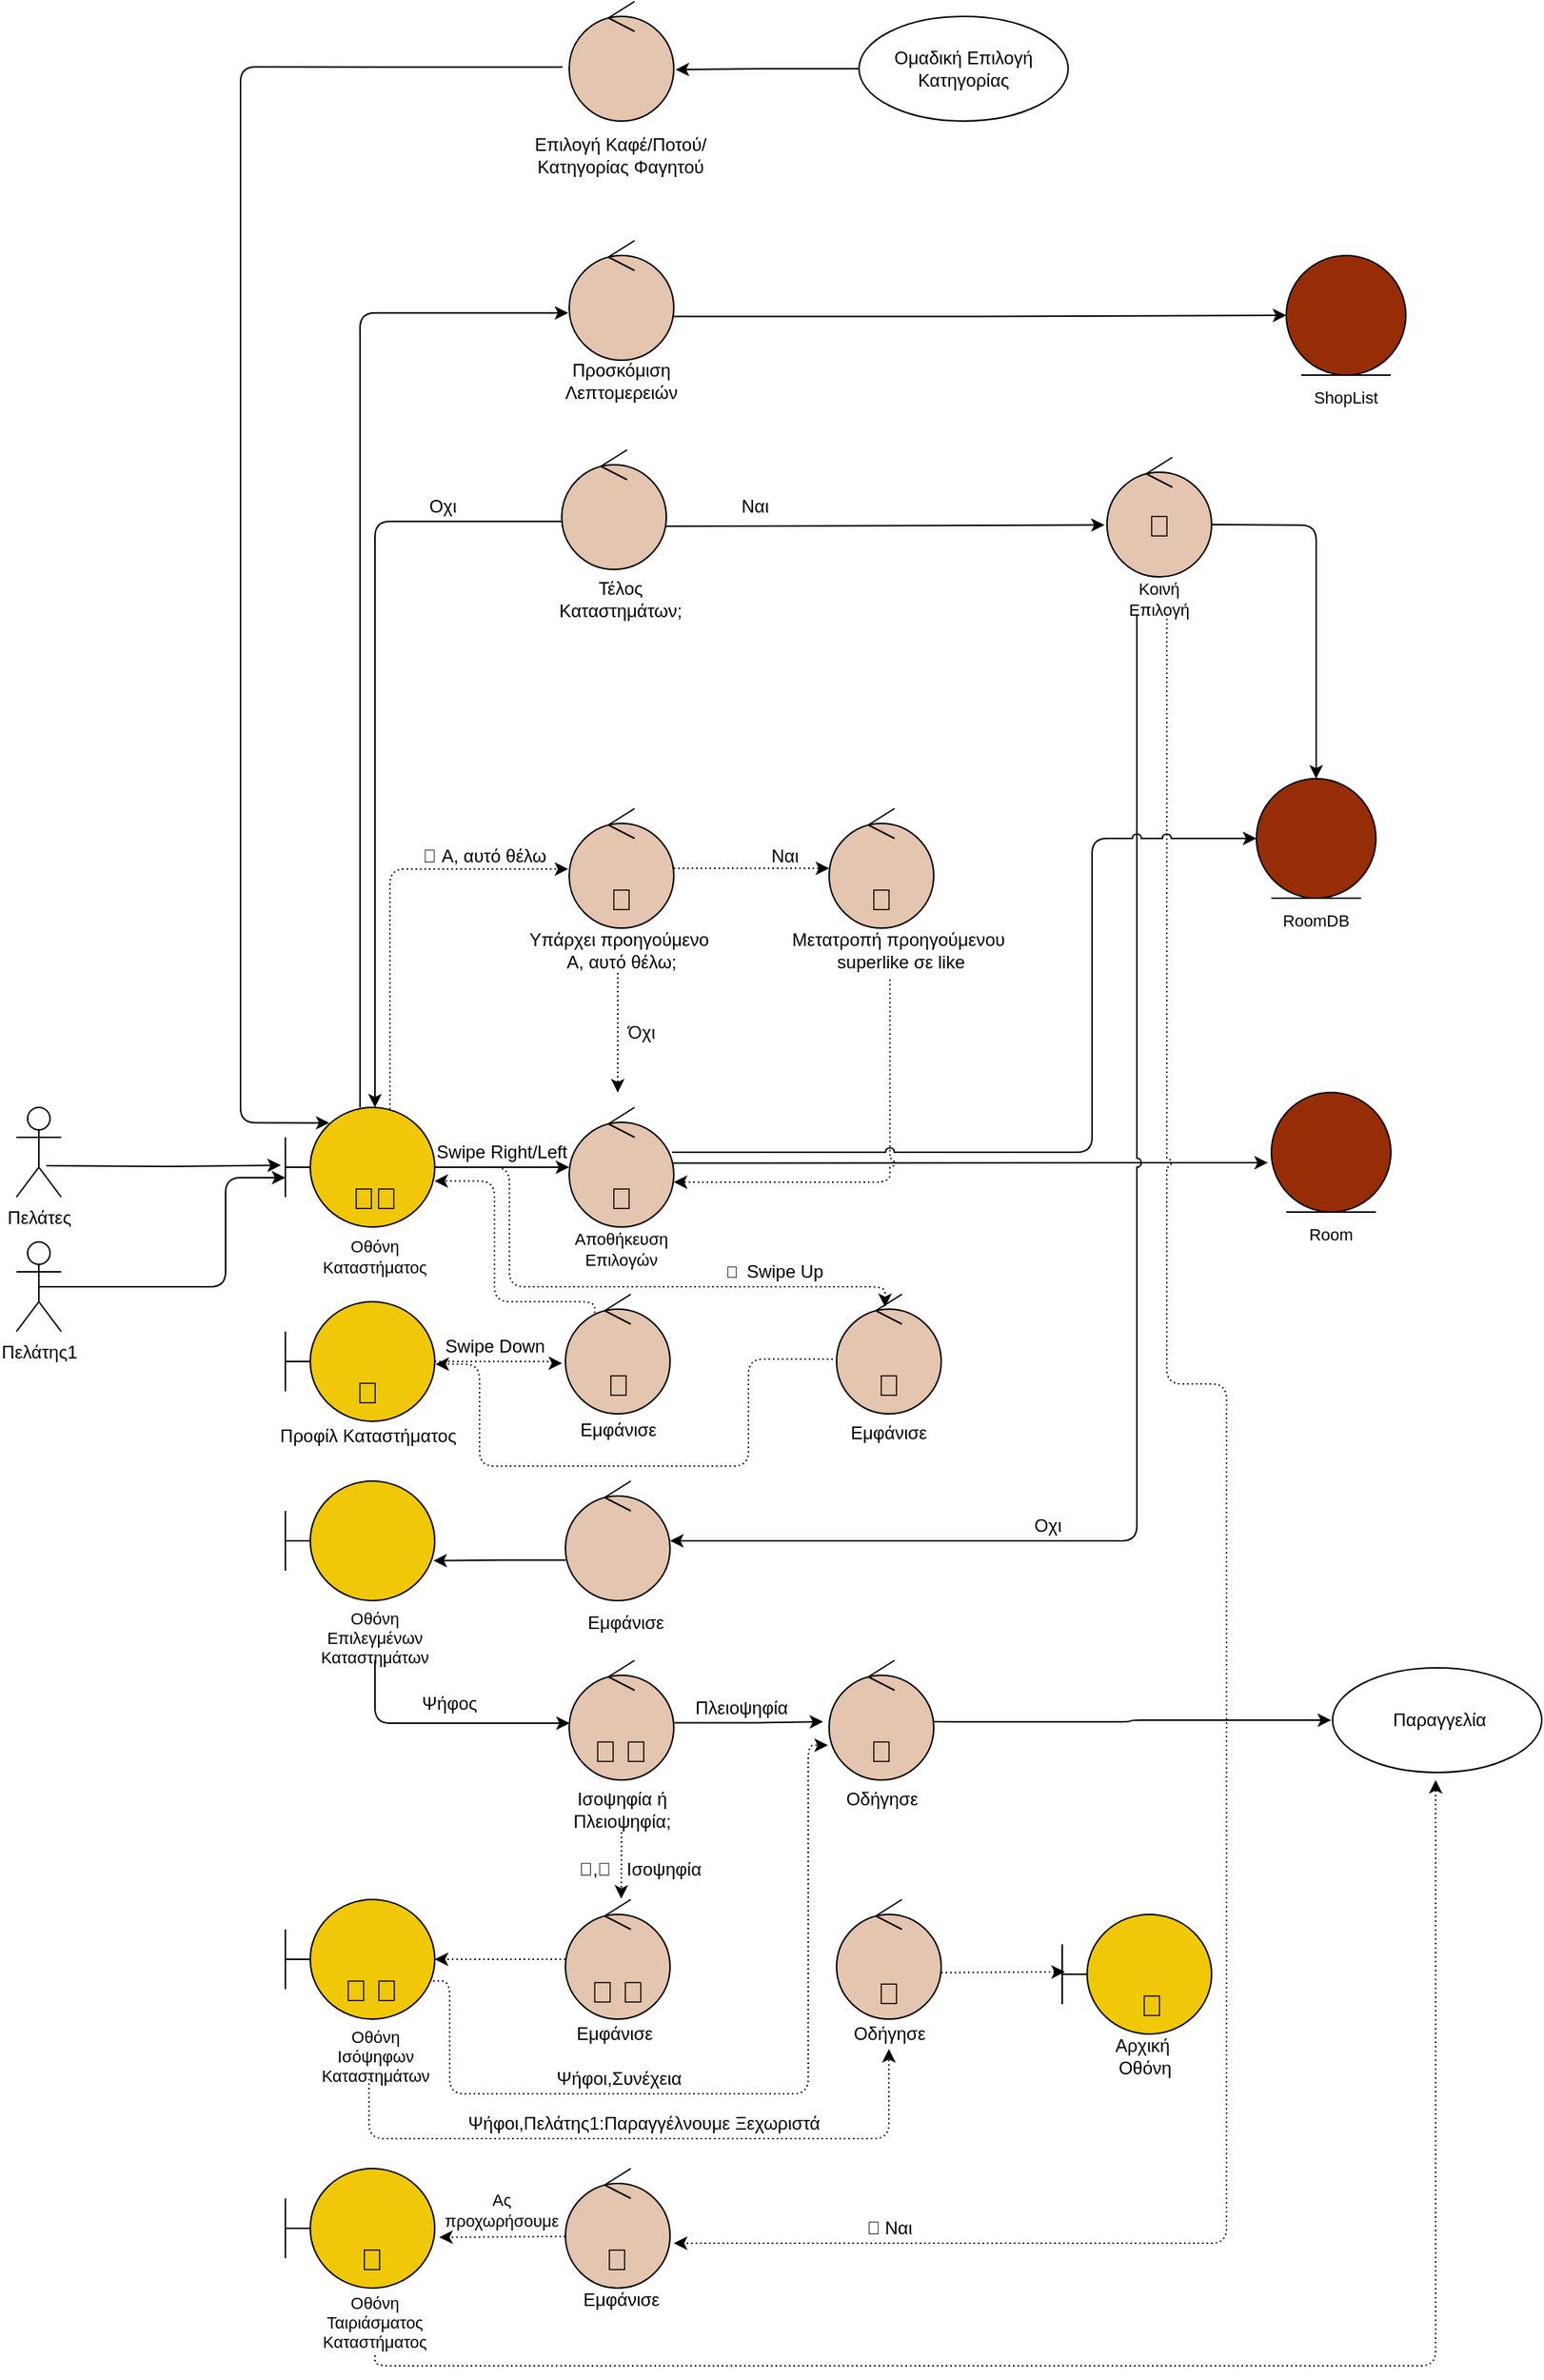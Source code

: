 <mxfile version="18.0.6" type="device"><diagram id="vDKxZgRBbiKJ56uASimI" name="Page-1"><mxGraphModel dx="1810" dy="781" grid="1" gridSize="10" guides="1" tooltips="1" connect="1" arrows="1" fold="1" page="1" pageScale="1" pageWidth="827" pageHeight="1169" math="0" shadow="0"><root><mxCell id="0"/><mxCell id="1" parent="0"/><mxCell id="w1AKfDL979Me783EUNoV-116" style="edgeStyle=orthogonalEdgeStyle;rounded=1;orthogonalLoop=1;jettySize=auto;html=1;entryX=0.463;entryY=0.107;entryDx=0;entryDy=0;entryPerimeter=0;dashed=1;dashPattern=1 2;fontSize=12;" parent="1" source="w1AKfDL979Me783EUNoV-27" target="w1AKfDL979Me783EUNoV-114" edge="1"><mxGeometry relative="1" as="geometry"><Array as="points"><mxPoint x="-380" y="790"/><mxPoint x="-380" y="870"/><mxPoint x="-129" y="870"/></Array></mxGeometry></mxCell><mxCell id="w1AKfDL979Me783EUNoV-141" style="edgeStyle=orthogonalEdgeStyle;rounded=1;jumpStyle=arc;orthogonalLoop=1;jettySize=auto;html=1;entryX=-0.009;entryY=0.506;entryDx=0;entryDy=0;entryPerimeter=0;fontSize=12;dashed=1;dashPattern=1 2;exitX=0.7;exitY=0.015;exitDx=0;exitDy=0;exitPerimeter=0;" parent="1" source="w1AKfDL979Me783EUNoV-27" target="w1AKfDL979Me783EUNoV-139" edge="1"><mxGeometry relative="1" as="geometry"><Array as="points"><mxPoint x="-460" y="591"/></Array><mxPoint x="-450" y="750" as="sourcePoint"/></mxGeometry></mxCell><mxCell id="w1AKfDL979Me783EUNoV-27" value="" style="shape=umlBoundary;whiteSpace=wrap;html=1;fillColor=#F0C808;" parent="1" vertex="1"><mxGeometry x="-530" y="750" width="100" height="80" as="geometry"/></mxCell><mxCell id="w1AKfDL979Me783EUNoV-28" value="Πελάτες" style="shape=umlActor;verticalLabelPosition=bottom;verticalAlign=top;html=1;" parent="1" vertex="1"><mxGeometry x="-710" y="750" width="30" height="60" as="geometry"/></mxCell><mxCell id="w1AKfDL979Me783EUNoV-29" value="" style="endArrow=classic;html=1;rounded=0;entryX=-0.03;entryY=0.483;entryDx=0;entryDy=0;entryPerimeter=0;edgeStyle=orthogonalEdgeStyle;" parent="1" target="w1AKfDL979Me783EUNoV-27" edge="1"><mxGeometry width="50" height="50" relative="1" as="geometry"><mxPoint x="-690" y="789" as="sourcePoint"/><mxPoint x="-400" y="220" as="targetPoint"/></mxGeometry></mxCell><mxCell id="w1AKfDL979Me783EUNoV-31" value="" style="ellipse;shape=umlEntity;whiteSpace=wrap;html=1;fontSize=12;fillColor=#972D07;" parent="1" vertex="1"><mxGeometry x="140" y="180" width="80" height="80" as="geometry"/></mxCell><mxCell id="w1AKfDL979Me783EUNoV-32" value="" style="endArrow=classic;html=1;rounded=0;fontSize=11;exitX=0.998;exitY=0.635;exitDx=0;exitDy=0;exitPerimeter=0;edgeStyle=orthogonalEdgeStyle;" parent="1" source="w1AKfDL979Me783EUNoV-30" edge="1"><mxGeometry width="50" height="50" relative="1" as="geometry"><mxPoint x="-156" y="120" as="sourcePoint"/><mxPoint x="140" y="220" as="targetPoint"/></mxGeometry></mxCell><mxCell id="w1AKfDL979Me783EUNoV-33" value="" style="ellipse;shape=umlControl;whiteSpace=wrap;html=1;fontSize=12;fillColor=#E4C5AF;" parent="1" vertex="1"><mxGeometry x="-345" y="310" width="70" height="80" as="geometry"/></mxCell><mxCell id="w1AKfDL979Me783EUNoV-35" value="" style="endArrow=classic;html=1;rounded=0;fontSize=12;entryX=-0.029;entryY=0.587;entryDx=0;entryDy=0;entryPerimeter=0;exitX=0.988;exitY=0.466;exitDx=0;exitDy=0;exitPerimeter=0;" parent="1" source="w1AKfDL979Me783EUNoV-37" target="w1AKfDL979Me783EUNoV-43" edge="1"><mxGeometry width="50" height="50" relative="1" as="geometry"><mxPoint x="-270" y="787" as="sourcePoint"/><mxPoint x="-10" y="340" as="targetPoint"/><Array as="points"/></mxGeometry></mxCell><mxCell id="w1AKfDL979Me783EUNoV-36" value="Οχι" style="text;html=1;align=center;verticalAlign=middle;resizable=0;points=[];autosize=1;strokeColor=none;fillColor=none;fontSize=12;" parent="1" vertex="1"><mxGeometry x="-445" y="338" width="40" height="20" as="geometry"/></mxCell><mxCell id="w1AKfDL979Me783EUNoV-37" value="" style="ellipse;shape=umlControl;whiteSpace=wrap;html=1;fontSize=12;fillColor=#E4C5AF;" parent="1" vertex="1"><mxGeometry x="-340" y="750" width="70" height="80" as="geometry"/></mxCell><mxCell id="w1AKfDL979Me783EUNoV-38" value="Οθόνη Καταστήματος" style="text;html=1;strokeColor=none;fillColor=none;align=center;verticalAlign=middle;whiteSpace=wrap;rounded=0;fontSize=11;" parent="1" vertex="1"><mxGeometry x="-505" y="830" width="70" height="40" as="geometry"/></mxCell><mxCell id="w1AKfDL979Me783EUNoV-39" value="Προσκόμιση Λεπτομερειών" style="text;html=1;strokeColor=none;fillColor=none;align=center;verticalAlign=middle;whiteSpace=wrap;rounded=0;fontSize=12;" parent="1" vertex="1"><mxGeometry x="-335" y="249" width="60" height="30" as="geometry"/></mxCell><mxCell id="w1AKfDL979Me783EUNoV-40" value="ShopList" style="text;html=1;strokeColor=none;fillColor=none;align=center;verticalAlign=middle;whiteSpace=wrap;rounded=0;fontSize=11;" parent="1" vertex="1"><mxGeometry x="150" y="260" width="60" height="30" as="geometry"/></mxCell><mxCell id="w1AKfDL979Me783EUNoV-41" value="" style="endArrow=classic;html=1;rounded=0;fontSize=11;" parent="1" edge="1"><mxGeometry width="50" height="50" relative="1" as="geometry"><mxPoint x="-430" y="790" as="sourcePoint"/><mxPoint x="-340" y="790" as="targetPoint"/></mxGeometry></mxCell><mxCell id="w1AKfDL979Me783EUNoV-42" value="Κοινή Επιλογή" style="text;html=1;strokeColor=none;fillColor=none;align=center;verticalAlign=middle;whiteSpace=wrap;rounded=0;fontSize=11;" parent="1" vertex="1"><mxGeometry x="25" y="395" width="60" height="30" as="geometry"/></mxCell><mxCell id="w1AKfDL979Me783EUNoV-43" value="" style="ellipse;shape=umlEntity;whiteSpace=wrap;html=1;fontSize=12;fillColor=#972D07;" parent="1" vertex="1"><mxGeometry x="130" y="740" width="80" height="80" as="geometry"/></mxCell><mxCell id="w1AKfDL979Me783EUNoV-44" value="Room" style="text;html=1;strokeColor=none;fillColor=none;align=center;verticalAlign=middle;whiteSpace=wrap;rounded=0;fontSize=11;" parent="1" vertex="1"><mxGeometry x="140" y="820" width="60" height="30" as="geometry"/></mxCell><mxCell id="w1AKfDL979Me783EUNoV-47" value="" style="ellipse;shape=umlControl;whiteSpace=wrap;html=1;fontSize=11;fillColor=#E4C5AF;" parent="1" vertex="1"><mxGeometry x="-340" y="10" width="70" height="80" as="geometry"/></mxCell><mxCell id="w1AKfDL979Me783EUNoV-132" style="edgeStyle=orthogonalEdgeStyle;rounded=1;jumpStyle=arc;orthogonalLoop=1;jettySize=auto;html=1;entryX=0.295;entryY=0.129;entryDx=0;entryDy=0;entryPerimeter=0;fontSize=12;exitX=-0.064;exitY=0.548;exitDx=0;exitDy=0;exitPerimeter=0;" parent="1" source="w1AKfDL979Me783EUNoV-47" target="w1AKfDL979Me783EUNoV-27" edge="1"><mxGeometry relative="1" as="geometry"><mxPoint x="-306" y="130" as="sourcePoint"/><Array as="points"><mxPoint x="-560" y="54"/><mxPoint x="-560" y="760"/></Array></mxGeometry></mxCell><mxCell id="w1AKfDL979Me783EUNoV-48" value="Επιλογή Καφέ/Ποτού/Κατηγορίας Φαγητού" style="text;html=1;strokeColor=none;fillColor=none;align=center;verticalAlign=middle;whiteSpace=wrap;rounded=0;fontSize=12;" parent="1" vertex="1"><mxGeometry x="-368.5" y="90" width="125" height="45" as="geometry"/></mxCell><mxCell id="w1AKfDL979Me783EUNoV-49" value="" style="endArrow=classic;html=1;rounded=0;fontSize=12;startArrow=none;exitX=0.5;exitY=1;exitDx=0;exitDy=0;" parent="1" source="w1AKfDL979Me783EUNoV-30" edge="1"><mxGeometry width="50" height="50" relative="1" as="geometry"><mxPoint x="-305" y="130" as="sourcePoint"/><mxPoint x="-305" y="210" as="targetPoint"/></mxGeometry></mxCell><mxCell id="w1AKfDL979Me783EUNoV-51" value="Τέλος Καταστημάτων;" style="text;html=1;strokeColor=none;fillColor=none;align=center;verticalAlign=middle;whiteSpace=wrap;rounded=0;fontSize=12;" parent="1" vertex="1"><mxGeometry x="-333.5" y="400" width="55" height="20" as="geometry"/></mxCell><mxCell id="w1AKfDL979Me783EUNoV-54" value="Πελάτης1" style="shape=umlActor;verticalLabelPosition=bottom;verticalAlign=top;html=1;" parent="1" vertex="1"><mxGeometry x="-710" y="840" width="30" height="60" as="geometry"/></mxCell><mxCell id="w1AKfDL979Me783EUNoV-55" value="" style="endArrow=classic;html=1;rounded=1;exitX=0.5;exitY=0.5;exitDx=0;exitDy=0;exitPerimeter=0;" parent="1" source="w1AKfDL979Me783EUNoV-54" edge="1"><mxGeometry width="50" height="50" relative="1" as="geometry"><mxPoint x="-686.05" y="792.44" as="sourcePoint"/><mxPoint x="-530" y="797" as="targetPoint"/><Array as="points"><mxPoint x="-570" y="870"/><mxPoint x="-570" y="797"/></Array></mxGeometry></mxCell><mxCell id="w1AKfDL979Me783EUNoV-57" value="Swipe Right/Left" style="text;html=1;strokeColor=none;fillColor=none;align=center;verticalAlign=middle;whiteSpace=wrap;rounded=0;fontSize=12;" parent="1" vertex="1"><mxGeometry x="-435" y="769.5" width="100" height="21" as="geometry"/></mxCell><mxCell id="w1AKfDL979Me783EUNoV-58" value="Αποθήκευση Επιλογών" style="text;html=1;strokeColor=none;fillColor=none;align=center;verticalAlign=middle;whiteSpace=wrap;rounded=0;fontSize=11;" parent="1" vertex="1"><mxGeometry x="-335" y="830" width="60" height="30" as="geometry"/></mxCell><mxCell id="w1AKfDL979Me783EUNoV-59" value="" style="endArrow=classic;html=1;rounded=1;fontSize=12;jumpStyle=arc;edgeStyle=orthogonalEdgeStyle;entryX=-0.009;entryY=0.605;entryDx=0;entryDy=0;entryPerimeter=0;" parent="1" target="w1AKfDL979Me783EUNoV-30" edge="1"><mxGeometry width="50" height="50" relative="1" as="geometry"><mxPoint x="-480" y="750" as="sourcePoint"/><mxPoint x="-270" y="250" as="targetPoint"/><Array as="points"><mxPoint x="-480" y="218"/></Array></mxGeometry></mxCell><mxCell id="w1AKfDL979Me783EUNoV-60" value="" style="ellipse;shape=umlControl;whiteSpace=wrap;html=1;fontSize=12;fillColor=#E4C5AF;" parent="1" vertex="1"><mxGeometry x="20" y="315" width="70" height="80" as="geometry"/></mxCell><mxCell id="w1AKfDL979Me783EUNoV-61" value="" style="shape=umlBoundary;whiteSpace=wrap;html=1;fillColor=#F0C808;" parent="1" vertex="1"><mxGeometry x="-530" y="1000" width="100" height="80" as="geometry"/></mxCell><mxCell id="w1AKfDL979Me783EUNoV-100" style="edgeStyle=orthogonalEdgeStyle;rounded=1;orthogonalLoop=1;jettySize=auto;html=1;entryX=0.005;entryY=0.525;entryDx=0;entryDy=0;entryPerimeter=0;fontSize=12;" parent="1" source="w1AKfDL979Me783EUNoV-62" target="w1AKfDL979Me783EUNoV-97" edge="1"><mxGeometry relative="1" as="geometry"><Array as="points"><mxPoint x="-470" y="1162"/></Array></mxGeometry></mxCell><mxCell id="w1AKfDL979Me783EUNoV-62" value="Οθόνη Επιλεγμένων Καταστημάτων" style="text;html=1;strokeColor=none;fillColor=none;align=center;verticalAlign=middle;whiteSpace=wrap;rounded=0;fontSize=11;" parent="1" vertex="1"><mxGeometry x="-505" y="1090" width="70" height="30" as="geometry"/></mxCell><mxCell id="w1AKfDL979Me783EUNoV-64" value="Ψήφος" style="text;html=1;strokeColor=none;fillColor=none;align=center;verticalAlign=middle;whiteSpace=wrap;rounded=0;fontSize=12;" parent="1" vertex="1"><mxGeometry x="-475" y="1134" width="110" height="30" as="geometry"/></mxCell><mxCell id="w1AKfDL979Me783EUNoV-65" value="" style="ellipse;shape=umlControl;whiteSpace=wrap;html=1;fontSize=12;fillColor=#E4C5AF;" parent="1" vertex="1"><mxGeometry x="-342.5" y="1000" width="70" height="80" as="geometry"/></mxCell><mxCell id="w1AKfDL979Me783EUNoV-66" value="Εμφάνισε" style="text;html=1;strokeColor=none;fillColor=none;align=center;verticalAlign=middle;whiteSpace=wrap;rounded=0;fontSize=12;" parent="1" vertex="1"><mxGeometry x="-332.5" y="1080" width="60" height="30" as="geometry"/></mxCell><mxCell id="w1AKfDL979Me783EUNoV-67" value="" style="endArrow=classic;html=1;rounded=0;fontSize=11;edgeStyle=orthogonalEdgeStyle;exitX=0.003;exitY=0.661;exitDx=0;exitDy=0;exitPerimeter=0;entryX=0.991;entryY=0.666;entryDx=0;entryDy=0;entryPerimeter=0;" parent="1" source="w1AKfDL979Me783EUNoV-65" target="w1AKfDL979Me783EUNoV-61" edge="1"><mxGeometry width="50" height="50" relative="1" as="geometry"><mxPoint x="-340" y="1060" as="sourcePoint"/><mxPoint x="-420" y="1054" as="targetPoint"/><Array as="points"/></mxGeometry></mxCell><mxCell id="w1AKfDL979Me783EUNoV-68" value="" style="endArrow=classic;html=1;rounded=1;fontSize=11;jumpStyle=arc;edgeStyle=orthogonalEdgeStyle;" parent="1" target="w1AKfDL979Me783EUNoV-65" edge="1"><mxGeometry width="50" height="50" relative="1" as="geometry"><mxPoint x="40" y="420" as="sourcePoint"/><mxPoint x="-270" y="990" as="targetPoint"/><Array as="points"><mxPoint x="40" y="1040"/></Array></mxGeometry></mxCell><mxCell id="w1AKfDL979Me783EUNoV-69" value="Οχι" style="text;html=1;align=center;verticalAlign=middle;resizable=0;points=[];autosize=1;strokeColor=none;fillColor=none;fontSize=12;" parent="1" vertex="1"><mxGeometry x="-40" y="1020" width="40" height="20" as="geometry"/></mxCell><mxCell id="w1AKfDL979Me783EUNoV-188" style="edgeStyle=orthogonalEdgeStyle;rounded=1;jumpStyle=arc;orthogonalLoop=1;jettySize=auto;html=1;dashed=1;dashPattern=1 2;fontSize=12;exitX=0.5;exitY=1;exitDx=0;exitDy=0;" parent="1" source="w1AKfDL979Me783EUNoV-77" edge="1"><mxGeometry relative="1" as="geometry"><Array as="points"><mxPoint x="-470" y="1592"/><mxPoint x="240" y="1592"/></Array><mxPoint x="-470.0" y="1577" as="sourcePoint"/><mxPoint x="240" y="1200" as="targetPoint"/></mxGeometry></mxCell><mxCell id="w1AKfDL979Me783EUNoV-76" value="" style="shape=umlBoundary;whiteSpace=wrap;html=1;fillColor=#F0C808;" parent="1" vertex="1"><mxGeometry x="-530" y="1460" width="100" height="80" as="geometry"/></mxCell><mxCell id="w1AKfDL979Me783EUNoV-77" value="Οθόνη Ταιριάσματος Καταστήματος" style="text;html=1;strokeColor=none;fillColor=none;align=center;verticalAlign=middle;whiteSpace=wrap;rounded=0;fontSize=11;" parent="1" vertex="1"><mxGeometry x="-500" y="1540" width="60" height="45" as="geometry"/></mxCell><mxCell id="w1AKfDL979Me783EUNoV-78" value="" style="ellipse;shape=umlControl;whiteSpace=wrap;html=1;fontSize=12;fillColor=#E4C5AF;" parent="1" vertex="1"><mxGeometry x="-342.5" y="1460" width="70" height="80" as="geometry"/></mxCell><mxCell id="w1AKfDL979Me783EUNoV-79" value="" style="endArrow=classic;html=1;rounded=0;fontSize=11;dashed=1;dashPattern=1 2;exitX=-0.001;exitY=0.568;exitDx=0;exitDy=0;exitPerimeter=0;entryX=1.03;entryY=0.575;entryDx=0;entryDy=0;entryPerimeter=0;" parent="1" source="w1AKfDL979Me783EUNoV-78" target="w1AKfDL979Me783EUNoV-76" edge="1"><mxGeometry width="50" height="50" relative="1" as="geometry"><mxPoint x="-430" y="1350" as="sourcePoint"/><mxPoint x="-418.8" y="1000.24" as="targetPoint"/><Array as="points"/></mxGeometry></mxCell><mxCell id="w1AKfDL979Me783EUNoV-81" value="Εμφάνισε" style="text;html=1;strokeColor=none;fillColor=none;align=center;verticalAlign=middle;whiteSpace=wrap;rounded=0;fontSize=12;" parent="1" vertex="1"><mxGeometry x="-335" y="1533" width="60" height="30" as="geometry"/></mxCell><mxCell id="w1AKfDL979Me783EUNoV-82" value="" style="endArrow=classic;html=1;rounded=1;fontSize=11;jumpStyle=arc;dashed=1;dashPattern=1 2;entryX=1.036;entryY=0.625;entryDx=0;entryDy=0;entryPerimeter=0;edgeStyle=orthogonalEdgeStyle;" parent="1" target="w1AKfDL979Me783EUNoV-78" edge="1"><mxGeometry width="50" height="50" relative="1" as="geometry"><mxPoint x="60" y="420" as="sourcePoint"/><mxPoint x="-270" y="1350" as="targetPoint"/><Array as="points"><mxPoint x="60" y="935"/><mxPoint x="100" y="935"/><mxPoint x="100" y="1510"/></Array></mxGeometry></mxCell><mxCell id="w1AKfDL979Me783EUNoV-83" value="Ναι" style="text;html=1;align=center;verticalAlign=middle;resizable=0;points=[];autosize=1;strokeColor=none;fillColor=none;fontSize=12;" parent="1" vertex="1"><mxGeometry x="-135" y="1490" width="30" height="20" as="geometry"/></mxCell><mxCell id="w1AKfDL979Me783EUNoV-85" value="Ας &lt;br style=&quot;font-size: 11px;&quot;&gt;προχωρήσουμε" style="text;html=1;strokeColor=none;fillColor=none;align=center;verticalAlign=middle;whiteSpace=wrap;rounded=0;fontSize=11;" parent="1" vertex="1"><mxGeometry x="-440" y="1473" width="110" height="30" as="geometry"/></mxCell><mxCell id="w1AKfDL979Me783EUNoV-92" value="Ναι" style="text;html=1;align=center;verticalAlign=middle;resizable=0;points=[];autosize=1;strokeColor=none;fillColor=none;fontSize=12;" parent="1" vertex="1"><mxGeometry x="-231" y="338" width="30" height="20" as="geometry"/></mxCell><mxCell id="w1AKfDL979Me783EUNoV-102" style="edgeStyle=orthogonalEdgeStyle;rounded=1;orthogonalLoop=1;jettySize=auto;html=1;fontSize=12;exitX=1.004;exitY=0.522;exitDx=0;exitDy=0;exitPerimeter=0;" parent="1" source="w1AKfDL979Me783EUNoV-97" edge="1"><mxGeometry relative="1" as="geometry"><mxPoint x="-170" y="1161" as="targetPoint"/><Array as="points"><mxPoint x="-218" y="1162"/><mxPoint x="-218" y="1161"/></Array></mxGeometry></mxCell><mxCell id="w1AKfDL979Me783EUNoV-97" value="" style="ellipse;shape=umlControl;whiteSpace=wrap;html=1;fontSize=12;fillColor=#E4C5AF;" parent="1" vertex="1"><mxGeometry x="-340" y="1120" width="70" height="80" as="geometry"/></mxCell><mxCell id="w1AKfDL979Me783EUNoV-150" style="edgeStyle=orthogonalEdgeStyle;rounded=1;jumpStyle=arc;orthogonalLoop=1;jettySize=auto;html=1;entryX=0.533;entryY=-0.007;entryDx=0;entryDy=0;entryPerimeter=0;dashed=1;dashPattern=1 2;fontSize=12;" parent="1" source="w1AKfDL979Me783EUNoV-98" target="w1AKfDL979Me783EUNoV-147" edge="1"><mxGeometry relative="1" as="geometry"/></mxCell><mxCell id="w1AKfDL979Me783EUNoV-98" value="Ισοψηφία ή &lt;br&gt;Πλειοψηφία;" style="text;html=1;align=center;verticalAlign=middle;resizable=0;points=[];autosize=1;strokeColor=none;fillColor=none;fontSize=12;" parent="1" vertex="1"><mxGeometry x="-345" y="1205" width="80" height="30" as="geometry"/></mxCell><mxCell id="w1AKfDL979Me783EUNoV-107" style="edgeStyle=orthogonalEdgeStyle;rounded=1;orthogonalLoop=1;jettySize=auto;html=1;fontSize=12;" parent="1" edge="1"><mxGeometry relative="1" as="geometry"><mxPoint x="170" y="1160" as="targetPoint"/><mxPoint x="-96.0" y="1161.059" as="sourcePoint"/><Array as="points"><mxPoint x="36" y="1161"/><mxPoint x="180" y="1160"/></Array></mxGeometry></mxCell><mxCell id="w1AKfDL979Me783EUNoV-101" value="" style="ellipse;shape=umlControl;whiteSpace=wrap;html=1;fontSize=12;fillColor=#E4C5AF;" parent="1" vertex="1"><mxGeometry x="-166" y="1120" width="70" height="80" as="geometry"/></mxCell><mxCell id="w1AKfDL979Me783EUNoV-103" value="Πλειοψηφία" style="text;html=1;align=center;verticalAlign=middle;resizable=0;points=[];autosize=1;strokeColor=none;fillColor=none;fontSize=12;" parent="1" vertex="1"><mxGeometry x="-265" y="1142" width="80" height="20" as="geometry"/></mxCell><mxCell id="w1AKfDL979Me783EUNoV-108" value="Οδήγησε" style="text;html=1;align=center;verticalAlign=middle;resizable=0;points=[];autosize=1;strokeColor=none;fillColor=none;fontSize=12;" parent="1" vertex="1"><mxGeometry x="-161" y="1203" width="60" height="20" as="geometry"/></mxCell><mxCell id="w1AKfDL979Me783EUNoV-113" value="Swipe Up" style="text;html=1;align=center;verticalAlign=middle;resizable=0;points=[];autosize=1;strokeColor=none;fillColor=none;fontSize=12;" parent="1" vertex="1"><mxGeometry x="-231" y="850" width="70" height="20" as="geometry"/></mxCell><mxCell id="w1AKfDL979Me783EUNoV-119" style="edgeStyle=orthogonalEdgeStyle;rounded=1;orthogonalLoop=1;jettySize=auto;html=1;entryX=1.005;entryY=0.522;entryDx=0;entryDy=0;entryPerimeter=0;dashed=1;dashPattern=1 2;fontSize=12;exitX=-0.037;exitY=0.543;exitDx=0;exitDy=0;exitPerimeter=0;" parent="1" source="w1AKfDL979Me783EUNoV-114" target="w1AKfDL979Me783EUNoV-117" edge="1"><mxGeometry relative="1" as="geometry"><mxPoint x="-138" y="970" as="sourcePoint"/><Array as="points"><mxPoint x="-220" y="918"/><mxPoint x="-220" y="990"/><mxPoint x="-400" y="990"/><mxPoint x="-400" y="922"/></Array></mxGeometry></mxCell><mxCell id="w1AKfDL979Me783EUNoV-114" value="" style="ellipse;shape=umlControl;whiteSpace=wrap;html=1;fontSize=12;fillColor=#E4C5AF;" parent="1" vertex="1"><mxGeometry x="-161" y="875" width="70" height="80" as="geometry"/></mxCell><mxCell id="w1AKfDL979Me783EUNoV-115" value="Εμφάνισε" style="text;html=1;strokeColor=none;fillColor=none;align=center;verticalAlign=middle;whiteSpace=wrap;rounded=0;fontSize=12;" parent="1" vertex="1"><mxGeometry x="-156" y="953" width="60" height="30" as="geometry"/></mxCell><mxCell id="w1AKfDL979Me783EUNoV-127" style="edgeStyle=orthogonalEdgeStyle;rounded=1;jumpStyle=arc;orthogonalLoop=1;jettySize=auto;html=1;dashed=1;dashPattern=1 2;fontSize=12;entryX=-0.032;entryY=0.578;entryDx=0;entryDy=0;entryPerimeter=0;" parent="1" source="w1AKfDL979Me783EUNoV-117" target="w1AKfDL979Me783EUNoV-125" edge="1"><mxGeometry relative="1" as="geometry"><mxPoint x="-350.0" y="920" as="targetPoint"/><Array as="points"><mxPoint x="-350" y="920"/><mxPoint x="-350" y="921"/></Array></mxGeometry></mxCell><mxCell id="w1AKfDL979Me783EUNoV-117" value="" style="shape=umlBoundary;whiteSpace=wrap;html=1;fillColor=#F0C808;" parent="1" vertex="1"><mxGeometry x="-530" y="880" width="100" height="80" as="geometry"/></mxCell><mxCell id="w1AKfDL979Me783EUNoV-118" value="Προφίλ Καταστήματος" style="text;html=1;align=center;verticalAlign=middle;resizable=0;points=[];autosize=1;strokeColor=none;fillColor=none;fontSize=12;" parent="1" vertex="1"><mxGeometry x="-540" y="960" width="130" height="20" as="geometry"/></mxCell><mxCell id="w1AKfDL979Me783EUNoV-121" value="Swipe Down" style="text;html=1;align=center;verticalAlign=middle;resizable=0;points=[];autosize=1;strokeColor=none;fillColor=none;fontSize=12;" parent="1" vertex="1"><mxGeometry x="-430" y="900" width="80" height="20" as="geometry"/></mxCell><mxCell id="w1AKfDL979Me783EUNoV-128" style="edgeStyle=orthogonalEdgeStyle;rounded=1;jumpStyle=arc;orthogonalLoop=1;jettySize=auto;html=1;entryX=0.998;entryY=0.616;entryDx=0;entryDy=0;entryPerimeter=0;dashed=1;dashPattern=1 2;fontSize=12;exitX=0.279;exitY=0.157;exitDx=0;exitDy=0;exitPerimeter=0;" parent="1" source="w1AKfDL979Me783EUNoV-125" target="w1AKfDL979Me783EUNoV-27" edge="1"><mxGeometry relative="1" as="geometry"><Array as="points"><mxPoint x="-323" y="880"/><mxPoint x="-390" y="880"/><mxPoint x="-390" y="799"/></Array></mxGeometry></mxCell><mxCell id="w1AKfDL979Me783EUNoV-125" value="" style="ellipse;shape=umlControl;whiteSpace=wrap;html=1;fontSize=12;fillColor=#E4C5AF;" parent="1" vertex="1"><mxGeometry x="-342.5" y="875" width="70" height="80" as="geometry"/></mxCell><mxCell id="w1AKfDL979Me783EUNoV-126" value="Εμφάνισε" style="text;html=1;strokeColor=none;fillColor=none;align=center;verticalAlign=middle;whiteSpace=wrap;rounded=0;fontSize=12;" parent="1" vertex="1"><mxGeometry x="-337.5" y="951" width="60" height="30" as="geometry"/></mxCell><mxCell id="w1AKfDL979Me783EUNoV-130" value="&lt;span style=&quot;text-align: left;&quot;&gt;🌯&amp;nbsp;&lt;/span&gt;A, αυτό θέλω" style="text;html=1;align=center;verticalAlign=middle;resizable=0;points=[];autosize=1;strokeColor=none;fillColor=none;fontSize=12;" parent="1" vertex="1"><mxGeometry x="-452.5" y="572" width="110" height="20" as="geometry"/></mxCell><mxCell id="w1AKfDL979Me783EUNoV-30" value="" style="ellipse;shape=umlControl;whiteSpace=wrap;html=1;fontSize=10;fillColor=#E4C5AF;" parent="1" vertex="1"><mxGeometry x="-340" y="170" width="70" height="80" as="geometry"/></mxCell><mxCell id="w1AKfDL979Me783EUNoV-185" style="edgeStyle=orthogonalEdgeStyle;rounded=1;jumpStyle=arc;orthogonalLoop=1;jettySize=auto;html=1;dashed=1;dashPattern=1 2;fontSize=12;" parent="1" source="w1AKfDL979Me783EUNoV-139" target="w1AKfDL979Me783EUNoV-144" edge="1"><mxGeometry relative="1" as="geometry"/></mxCell><mxCell id="w1AKfDL979Me783EUNoV-139" value="" style="ellipse;shape=umlControl;whiteSpace=wrap;html=1;fontSize=12;fillColor=#E4C5AF;" parent="1" vertex="1"><mxGeometry x="-340" y="550" width="70" height="80" as="geometry"/></mxCell><mxCell id="w1AKfDL979Me783EUNoV-142" style="edgeStyle=orthogonalEdgeStyle;rounded=1;jumpStyle=arc;orthogonalLoop=1;jettySize=auto;html=1;dashed=1;dashPattern=1 2;fontSize=12;" parent="1" source="w1AKfDL979Me783EUNoV-140" edge="1"><mxGeometry relative="1" as="geometry"><mxPoint x="-307.5" y="740" as="targetPoint"/></mxGeometry></mxCell><mxCell id="w1AKfDL979Me783EUNoV-140" value="Υπάρχει προηγούμενο&lt;br&gt;&amp;nbsp;Α, αυτό θέλω;" style="text;html=1;align=center;verticalAlign=middle;resizable=0;points=[];autosize=1;strokeColor=none;fillColor=none;fontSize=12;" parent="1" vertex="1"><mxGeometry x="-377.5" y="630" width="140" height="30" as="geometry"/></mxCell><mxCell id="w1AKfDL979Me783EUNoV-143" value="Όχι" style="text;html=1;align=center;verticalAlign=middle;resizable=0;points=[];autosize=1;strokeColor=none;fillColor=none;fontSize=12;" parent="1" vertex="1"><mxGeometry x="-307.5" y="690" width="30" height="20" as="geometry"/></mxCell><mxCell id="w1AKfDL979Me783EUNoV-144" value="" style="ellipse;shape=umlControl;whiteSpace=wrap;html=1;fontSize=12;fillColor=#E4C5AF;" parent="1" vertex="1"><mxGeometry x="-166" y="550" width="70" height="80" as="geometry"/></mxCell><mxCell id="w1AKfDL979Me783EUNoV-146" style="edgeStyle=orthogonalEdgeStyle;rounded=1;jumpStyle=arc;orthogonalLoop=1;jettySize=auto;html=1;dashed=1;dashPattern=1 2;fontSize=12;exitX=0.467;exitY=1.144;exitDx=0;exitDy=0;exitPerimeter=0;" parent="1" source="w1AKfDL979Me783EUNoV-145" edge="1"><mxGeometry relative="1" as="geometry"><Array as="points"><mxPoint x="-125" y="800"/><mxPoint x="-269" y="800"/></Array><mxPoint x="-270" y="800" as="targetPoint"/></mxGeometry></mxCell><mxCell id="w1AKfDL979Me783EUNoV-145" value="Μετατροπή προηγούμενου&lt;br&gt;&amp;nbsp;superlike σε like" style="text;html=1;align=center;verticalAlign=middle;resizable=0;points=[];autosize=1;strokeColor=none;fillColor=none;fontSize=12;" parent="1" vertex="1"><mxGeometry x="-200" y="630" width="160" height="30" as="geometry"/></mxCell><mxCell id="w1AKfDL979Me783EUNoV-154" style="edgeStyle=orthogonalEdgeStyle;rounded=1;jumpStyle=arc;orthogonalLoop=1;jettySize=auto;html=1;dashed=1;dashPattern=1 2;fontSize=12;" parent="1" source="w1AKfDL979Me783EUNoV-147" edge="1"><mxGeometry relative="1" as="geometry"><mxPoint x="-430" y="1320" as="targetPoint"/></mxGeometry></mxCell><mxCell id="w1AKfDL979Me783EUNoV-147" value="" style="ellipse;shape=umlControl;whiteSpace=wrap;html=1;fontSize=12;fillColor=#E4C5AF;" parent="1" vertex="1"><mxGeometry x="-342.5" y="1280" width="70" height="80" as="geometry"/></mxCell><mxCell id="w1AKfDL979Me783EUNoV-151" value="Ισοψηφία" style="text;html=1;align=center;verticalAlign=middle;resizable=0;points=[];autosize=1;strokeColor=none;fillColor=none;fontSize=12;" parent="1" vertex="1"><mxGeometry x="-312.5" y="1250" width="70" height="20" as="geometry"/></mxCell><mxCell id="w1AKfDL979Me783EUNoV-164" style="edgeStyle=orthogonalEdgeStyle;rounded=1;jumpStyle=arc;orthogonalLoop=1;jettySize=auto;html=1;entryX=-0.012;entryY=0.71;entryDx=0;entryDy=0;entryPerimeter=0;dashed=1;dashPattern=1 2;fontSize=12;exitX=0.989;exitY=0.681;exitDx=0;exitDy=0;exitPerimeter=0;" parent="1" source="w1AKfDL979Me783EUNoV-156" target="w1AKfDL979Me783EUNoV-101" edge="1"><mxGeometry relative="1" as="geometry"><Array as="points"><mxPoint x="-420" y="1334"/><mxPoint x="-420" y="1410"/><mxPoint x="-180" y="1410"/><mxPoint x="-180" y="1177"/></Array></mxGeometry></mxCell><mxCell id="w1AKfDL979Me783EUNoV-169" style="edgeStyle=orthogonalEdgeStyle;rounded=1;jumpStyle=arc;orthogonalLoop=1;jettySize=auto;html=1;dashed=1;dashPattern=1 2;fontSize=12;" parent="1" target="w1AKfDL979Me783EUNoV-171" edge="1"><mxGeometry relative="1" as="geometry"><mxPoint x="-150.0" y="1350" as="targetPoint"/><Array as="points"><mxPoint x="-474" y="1440"/><mxPoint x="-126" y="1440"/></Array><mxPoint x="-474" y="1400" as="sourcePoint"/></mxGeometry></mxCell><mxCell id="w1AKfDL979Me783EUNoV-156" value="" style="shape=umlBoundary;whiteSpace=wrap;html=1;fillColor=#F0C808;" parent="1" vertex="1"><mxGeometry x="-530" y="1280" width="100" height="80" as="geometry"/></mxCell><mxCell id="w1AKfDL979Me783EUNoV-157" value="Οθόνη&lt;br style=&quot;font-size: 11px;&quot;&gt;Ισόψηφων &lt;br style=&quot;font-size: 11px;&quot;&gt;Καταστημάτων" style="text;html=1;align=center;verticalAlign=middle;resizable=0;points=[];autosize=1;strokeColor=none;fillColor=none;fontSize=11;" parent="1" vertex="1"><mxGeometry x="-515" y="1365" width="90" height="40" as="geometry"/></mxCell><mxCell id="w1AKfDL979Me783EUNoV-158" value="Εμφάνισε" style="text;html=1;align=center;verticalAlign=middle;resizable=0;points=[];autosize=1;strokeColor=none;fillColor=none;fontSize=12;" parent="1" vertex="1"><mxGeometry x="-345" y="1360" width="70" height="20" as="geometry"/></mxCell><mxCell id="w1AKfDL979Me783EUNoV-168" value="Ψήφοι,Συνέχεια" style="text;html=1;align=center;verticalAlign=middle;resizable=0;points=[];autosize=1;strokeColor=none;fillColor=none;fontSize=12;" parent="1" vertex="1"><mxGeometry x="-362.5" y="1390" width="110" height="20" as="geometry"/></mxCell><mxCell id="w1AKfDL979Me783EUNoV-173" style="edgeStyle=orthogonalEdgeStyle;rounded=1;jumpStyle=arc;orthogonalLoop=1;jettySize=auto;html=1;entryX=0.018;entryY=0.48;entryDx=0;entryDy=0;entryPerimeter=0;dashed=1;dashPattern=1 2;fontSize=12;exitX=1;exitY=0.611;exitDx=0;exitDy=0;exitPerimeter=0;" parent="1" source="w1AKfDL979Me783EUNoV-170" target="w1AKfDL979Me783EUNoV-172" edge="1"><mxGeometry relative="1" as="geometry"/></mxCell><mxCell id="w1AKfDL979Me783EUNoV-170" value="" style="ellipse;shape=umlControl;whiteSpace=wrap;html=1;fontSize=12;fillColor=#E4C5AF;" parent="1" vertex="1"><mxGeometry x="-161" y="1280" width="70" height="80" as="geometry"/></mxCell><mxCell id="w1AKfDL979Me783EUNoV-171" value="Οδήγησε" style="text;html=1;align=center;verticalAlign=middle;resizable=0;points=[];autosize=1;strokeColor=none;fillColor=none;fontSize=12;" parent="1" vertex="1"><mxGeometry x="-156" y="1360" width="60" height="20" as="geometry"/></mxCell><mxCell id="w1AKfDL979Me783EUNoV-172" value="" style="shape=umlBoundary;whiteSpace=wrap;html=1;fillColor=#F0C808;" parent="1" vertex="1"><mxGeometry x="-10" y="1290" width="100" height="80" as="geometry"/></mxCell><mxCell id="w1AKfDL979Me783EUNoV-174" value="Αρχική&amp;nbsp;&lt;br&gt;Οθόνη" style="text;html=1;align=center;verticalAlign=middle;resizable=0;points=[];autosize=1;strokeColor=none;fillColor=none;fontSize=12;" parent="1" vertex="1"><mxGeometry x="15" y="1370" width="60" height="30" as="geometry"/></mxCell><mxCell id="w1AKfDL979Me783EUNoV-186" value="Ναι" style="text;html=1;align=center;verticalAlign=middle;resizable=0;points=[];autosize=1;strokeColor=none;fillColor=none;fontSize=12;" parent="1" vertex="1"><mxGeometry x="-211" y="572" width="30" height="20" as="geometry"/></mxCell><mxCell id="_OGEy63aD50A0xOk4Wz4-4" value="&amp;nbsp;Ψήφοι,Πελάτης1:Παραγγέλνουμε Ξεχωριστά" style="text;html=1;align=center;verticalAlign=middle;resizable=0;points=[];autosize=1;strokeColor=none;fillColor=none;" parent="1" vertex="1"><mxGeometry x="-432.5" y="1420" width="280" height="20" as="geometry"/></mxCell><mxCell id="k4w2bhzyIOmeFEujMcUq-4" value="🌭" style="text;whiteSpace=wrap;html=1;fontSize=11;" parent="1" vertex="1"><mxGeometry x="-237.5" y="847" width="40" height="30" as="geometry"/></mxCell><mxCell id="k4w2bhzyIOmeFEujMcUq-5" value="🌭" style="text;whiteSpace=wrap;html=1;fontSize=20;align=center;verticalAlign=middle;" parent="1" vertex="1"><mxGeometry x="-146" y="920" width="40" height="30" as="geometry"/></mxCell><mxCell id="k4w2bhzyIOmeFEujMcUq-6" value="🌭" style="text;whiteSpace=wrap;html=1;fontSize=20;align=center;verticalAlign=middle;" parent="1" vertex="1"><mxGeometry x="-327.5" y="920" width="40" height="30" as="geometry"/></mxCell><mxCell id="k4w2bhzyIOmeFEujMcUq-7" value="🌭" style="text;whiteSpace=wrap;html=1;fontSize=20;align=center;verticalAlign=middle;" parent="1" vertex="1"><mxGeometry x="-495" y="925" width="40" height="30" as="geometry"/></mxCell><mxCell id="k4w2bhzyIOmeFEujMcUq-10" value="🌯" style="text;whiteSpace=wrap;html=1;fontSize=20;align=center;verticalAlign=middle;" parent="1" vertex="1"><mxGeometry x="-325" y="595" width="40" height="30" as="geometry"/></mxCell><mxCell id="k4w2bhzyIOmeFEujMcUq-11" value="🌭🌯" style="text;whiteSpace=wrap;html=1;fontSize=20;align=center;verticalAlign=middle;" parent="1" vertex="1"><mxGeometry x="-495" y="790" width="50" height="40" as="geometry"/></mxCell><mxCell id="k4w2bhzyIOmeFEujMcUq-12" value="🌯" style="text;whiteSpace=wrap;html=1;fontSize=20;align=center;verticalAlign=middle;" parent="1" vertex="1"><mxGeometry x="-325" y="795" width="40" height="30" as="geometry"/></mxCell><mxCell id="k4w2bhzyIOmeFEujMcUq-13" value="🌯" style="text;whiteSpace=wrap;html=1;fontSize=20;align=center;verticalAlign=middle;" parent="1" vertex="1"><mxGeometry x="-151.5" y="595" width="40" height="30" as="geometry"/></mxCell><mxCell id="BYIbnXUEas_EQ1_h7BhJ-8" style="edgeStyle=orthogonalEdgeStyle;rounded=1;jumpStyle=arc;orthogonalLoop=1;jettySize=auto;html=1;entryX=0.5;entryY=0;entryDx=0;entryDy=0;" edge="1" parent="1" target="BYIbnXUEas_EQ1_h7BhJ-5"><mxGeometry relative="1" as="geometry"><mxPoint x="90" y="360" as="sourcePoint"/></mxGeometry></mxCell><mxCell id="k4w2bhzyIOmeFEujMcUq-14" value="🍜" style="text;whiteSpace=wrap;html=1;fontSize=20;align=center;verticalAlign=middle;" parent="1" vertex="1"><mxGeometry x="30" y="340" width="50" height="40" as="geometry"/></mxCell><mxCell id="k4w2bhzyIOmeFEujMcUq-15" value="🍜" style="text;whiteSpace=wrap;html=1;fontSize=20;align=center;verticalAlign=middle;" parent="1" vertex="1"><mxGeometry x="-333.5" y="1500" width="50" height="40" as="geometry"/></mxCell><mxCell id="k4w2bhzyIOmeFEujMcUq-16" value="🍜" style="text;whiteSpace=wrap;html=1;fontSize=20;align=center;verticalAlign=middle;" parent="1" vertex="1"><mxGeometry x="-497" y="1500" width="50" height="40" as="geometry"/></mxCell><mxCell id="k4w2bhzyIOmeFEujMcUq-18" value="&amp;nbsp;Παραγγελία" style="ellipse;whiteSpace=wrap;html=1;" parent="1" vertex="1"><mxGeometry x="171" y="1125" width="140" height="70" as="geometry"/></mxCell><mxCell id="k4w2bhzyIOmeFEujMcUq-19" value="🍜" style="text;whiteSpace=wrap;html=1;fontSize=12;align=center;verticalAlign=middle;" parent="1" vertex="1"><mxGeometry x="-161.5" y="1480" width="50" height="40" as="geometry"/></mxCell><mxCell id="k4w2bhzyIOmeFEujMcUq-20" value="🥐 🍔" style="text;whiteSpace=wrap;html=1;fontSize=20;align=center;verticalAlign=middle;" parent="1" vertex="1"><mxGeometry x="-333.5" y="1162" width="55" height="35" as="geometry"/></mxCell><mxCell id="k4w2bhzyIOmeFEujMcUq-21" value="🥐 🍔" style="text;whiteSpace=wrap;html=1;fontSize=20;align=center;verticalAlign=middle;" parent="1" vertex="1"><mxGeometry x="-335" y="1323" width="55" height="35" as="geometry"/></mxCell><mxCell id="k4w2bhzyIOmeFEujMcUq-22" value="🥐 🍔" style="text;whiteSpace=wrap;html=1;fontSize=20;align=center;verticalAlign=middle;" parent="1" vertex="1"><mxGeometry x="-500" y="1322" width="55" height="35" as="geometry"/></mxCell><mxCell id="k4w2bhzyIOmeFEujMcUq-23" value="🥐,🍔" style="text;whiteSpace=wrap;html=1;fontSize=12;align=center;verticalAlign=middle;" parent="1" vertex="1"><mxGeometry x="-350" y="1242.5" width="55" height="35" as="geometry"/></mxCell><mxCell id="k4w2bhzyIOmeFEujMcUq-24" value="🍔" style="text;whiteSpace=wrap;html=1;fontSize=20;align=center;verticalAlign=middle;" parent="1" vertex="1"><mxGeometry x="-151" y="1165" width="40" height="30" as="geometry"/></mxCell><mxCell id="k4w2bhzyIOmeFEujMcUq-26" value="🥐" style="text;whiteSpace=wrap;html=1;fontSize=20;align=center;verticalAlign=middle;" parent="1" vertex="1"><mxGeometry x="-151" y="1322" width="50" height="40" as="geometry"/></mxCell><mxCell id="k4w2bhzyIOmeFEujMcUq-27" value="🥐" style="text;whiteSpace=wrap;html=1;fontSize=20;align=center;verticalAlign=middle;" parent="1" vertex="1"><mxGeometry x="25" y="1330" width="50" height="40" as="geometry"/></mxCell><mxCell id="BYIbnXUEas_EQ1_h7BhJ-1" value="Ομαδική Επιλογή Κατηγορίας" style="ellipse;whiteSpace=wrap;html=1;" vertex="1" parent="1"><mxGeometry x="-146" y="20" width="140" height="70" as="geometry"/></mxCell><mxCell id="BYIbnXUEas_EQ1_h7BhJ-2" value="" style="endArrow=classic;html=1;rounded=0;fontSize=11;exitX=0;exitY=0.5;exitDx=0;exitDy=0;edgeStyle=orthogonalEdgeStyle;entryX=1.018;entryY=0.57;entryDx=0;entryDy=0;entryPerimeter=0;" edge="1" parent="1" source="BYIbnXUEas_EQ1_h7BhJ-1" target="w1AKfDL979Me783EUNoV-47"><mxGeometry width="50" height="50" relative="1" as="geometry"><mxPoint x="-243.5" y="150.77" as="sourcePoint"/><mxPoint x="-33.36" y="159.97" as="targetPoint"/></mxGeometry></mxCell><mxCell id="BYIbnXUEas_EQ1_h7BhJ-3" value="" style="endArrow=classic;html=1;rounded=0;fontSize=12;exitX=0.995;exitY=0.614;exitDx=0;exitDy=0;exitPerimeter=0;entryX=-0.023;entryY=0.566;entryDx=0;entryDy=0;entryPerimeter=0;" edge="1" parent="1" target="w1AKfDL979Me783EUNoV-60"><mxGeometry width="50" height="50" relative="1" as="geometry"><mxPoint x="-275.35" y="361.12" as="sourcePoint"/><mxPoint x="20" y="351" as="targetPoint"/><Array as="points"/></mxGeometry></mxCell><mxCell id="BYIbnXUEas_EQ1_h7BhJ-4" value="" style="endArrow=classic;html=1;rounded=1;fontSize=12;exitX=0.004;exitY=0.599;exitDx=0;exitDy=0;exitPerimeter=0;edgeStyle=orthogonalEdgeStyle;" edge="1" parent="1" source="w1AKfDL979Me783EUNoV-33"><mxGeometry width="50" height="50" relative="1" as="geometry"><mxPoint x="-332.85" y="369.12" as="sourcePoint"/><mxPoint x="-470" y="750" as="targetPoint"/><Array as="points"><mxPoint x="-470" y="358"/><mxPoint x="-470" y="750"/></Array></mxGeometry></mxCell><mxCell id="BYIbnXUEas_EQ1_h7BhJ-5" value="" style="ellipse;shape=umlEntity;whiteSpace=wrap;html=1;fontSize=12;fillColor=#972D07;" vertex="1" parent="1"><mxGeometry x="120" y="530" width="80" height="80" as="geometry"/></mxCell><mxCell id="BYIbnXUEas_EQ1_h7BhJ-6" value="RoomDB" style="text;html=1;strokeColor=none;fillColor=none;align=center;verticalAlign=middle;whiteSpace=wrap;rounded=0;fontSize=11;" vertex="1" parent="1"><mxGeometry x="130" y="610" width="60" height="30" as="geometry"/></mxCell><mxCell id="BYIbnXUEas_EQ1_h7BhJ-7" value="" style="endArrow=classic;html=1;rounded=1;fontSize=12;entryX=0;entryY=0.5;entryDx=0;entryDy=0;edgeStyle=orthogonalEdgeStyle;jumpStyle=arc;" edge="1" parent="1" source="w1AKfDL979Me783EUNoV-37" target="BYIbnXUEas_EQ1_h7BhJ-5"><mxGeometry width="50" height="50" relative="1" as="geometry"><mxPoint x="-260.84" y="797.28" as="sourcePoint"/><mxPoint x="137.68" y="796.96" as="targetPoint"/><Array as="points"><mxPoint x="10" y="780"/><mxPoint x="10" y="570"/></Array></mxGeometry></mxCell></root></mxGraphModel></diagram></mxfile>